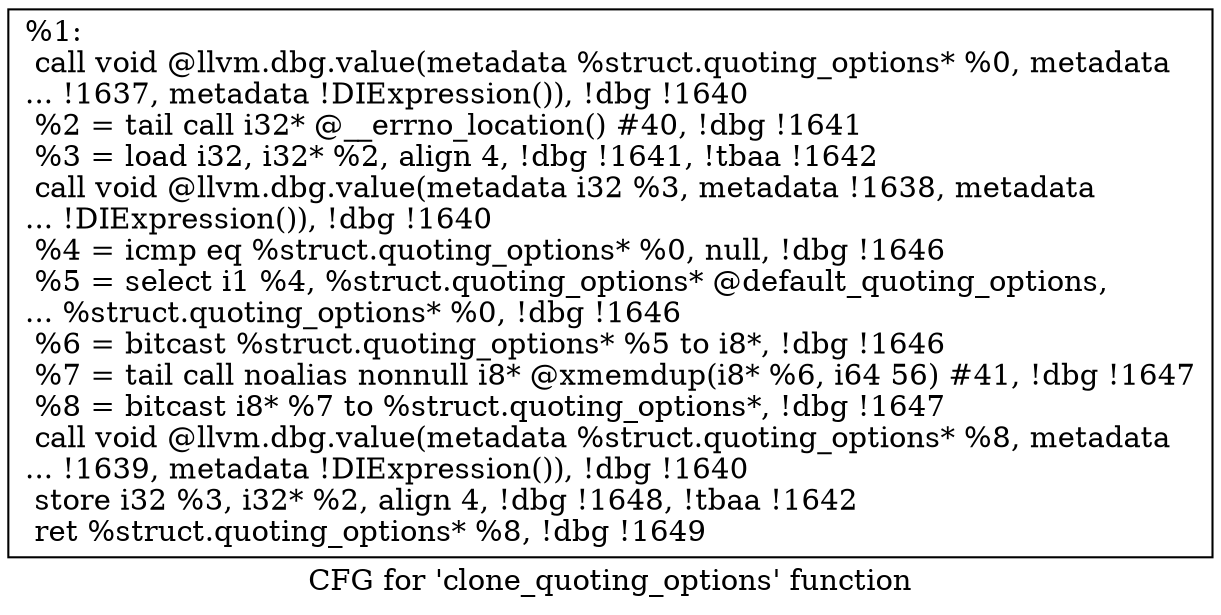 digraph "CFG for 'clone_quoting_options' function" {
	label="CFG for 'clone_quoting_options' function";

	Node0x13b8da0 [shape=record,label="{%1:\l  call void @llvm.dbg.value(metadata %struct.quoting_options* %0, metadata\l... !1637, metadata !DIExpression()), !dbg !1640\l  %2 = tail call i32* @__errno_location() #40, !dbg !1641\l  %3 = load i32, i32* %2, align 4, !dbg !1641, !tbaa !1642\l  call void @llvm.dbg.value(metadata i32 %3, metadata !1638, metadata\l... !DIExpression()), !dbg !1640\l  %4 = icmp eq %struct.quoting_options* %0, null, !dbg !1646\l  %5 = select i1 %4, %struct.quoting_options* @default_quoting_options,\l... %struct.quoting_options* %0, !dbg !1646\l  %6 = bitcast %struct.quoting_options* %5 to i8*, !dbg !1646\l  %7 = tail call noalias nonnull i8* @xmemdup(i8* %6, i64 56) #41, !dbg !1647\l  %8 = bitcast i8* %7 to %struct.quoting_options*, !dbg !1647\l  call void @llvm.dbg.value(metadata %struct.quoting_options* %8, metadata\l... !1639, metadata !DIExpression()), !dbg !1640\l  store i32 %3, i32* %2, align 4, !dbg !1648, !tbaa !1642\l  ret %struct.quoting_options* %8, !dbg !1649\l}"];
}
